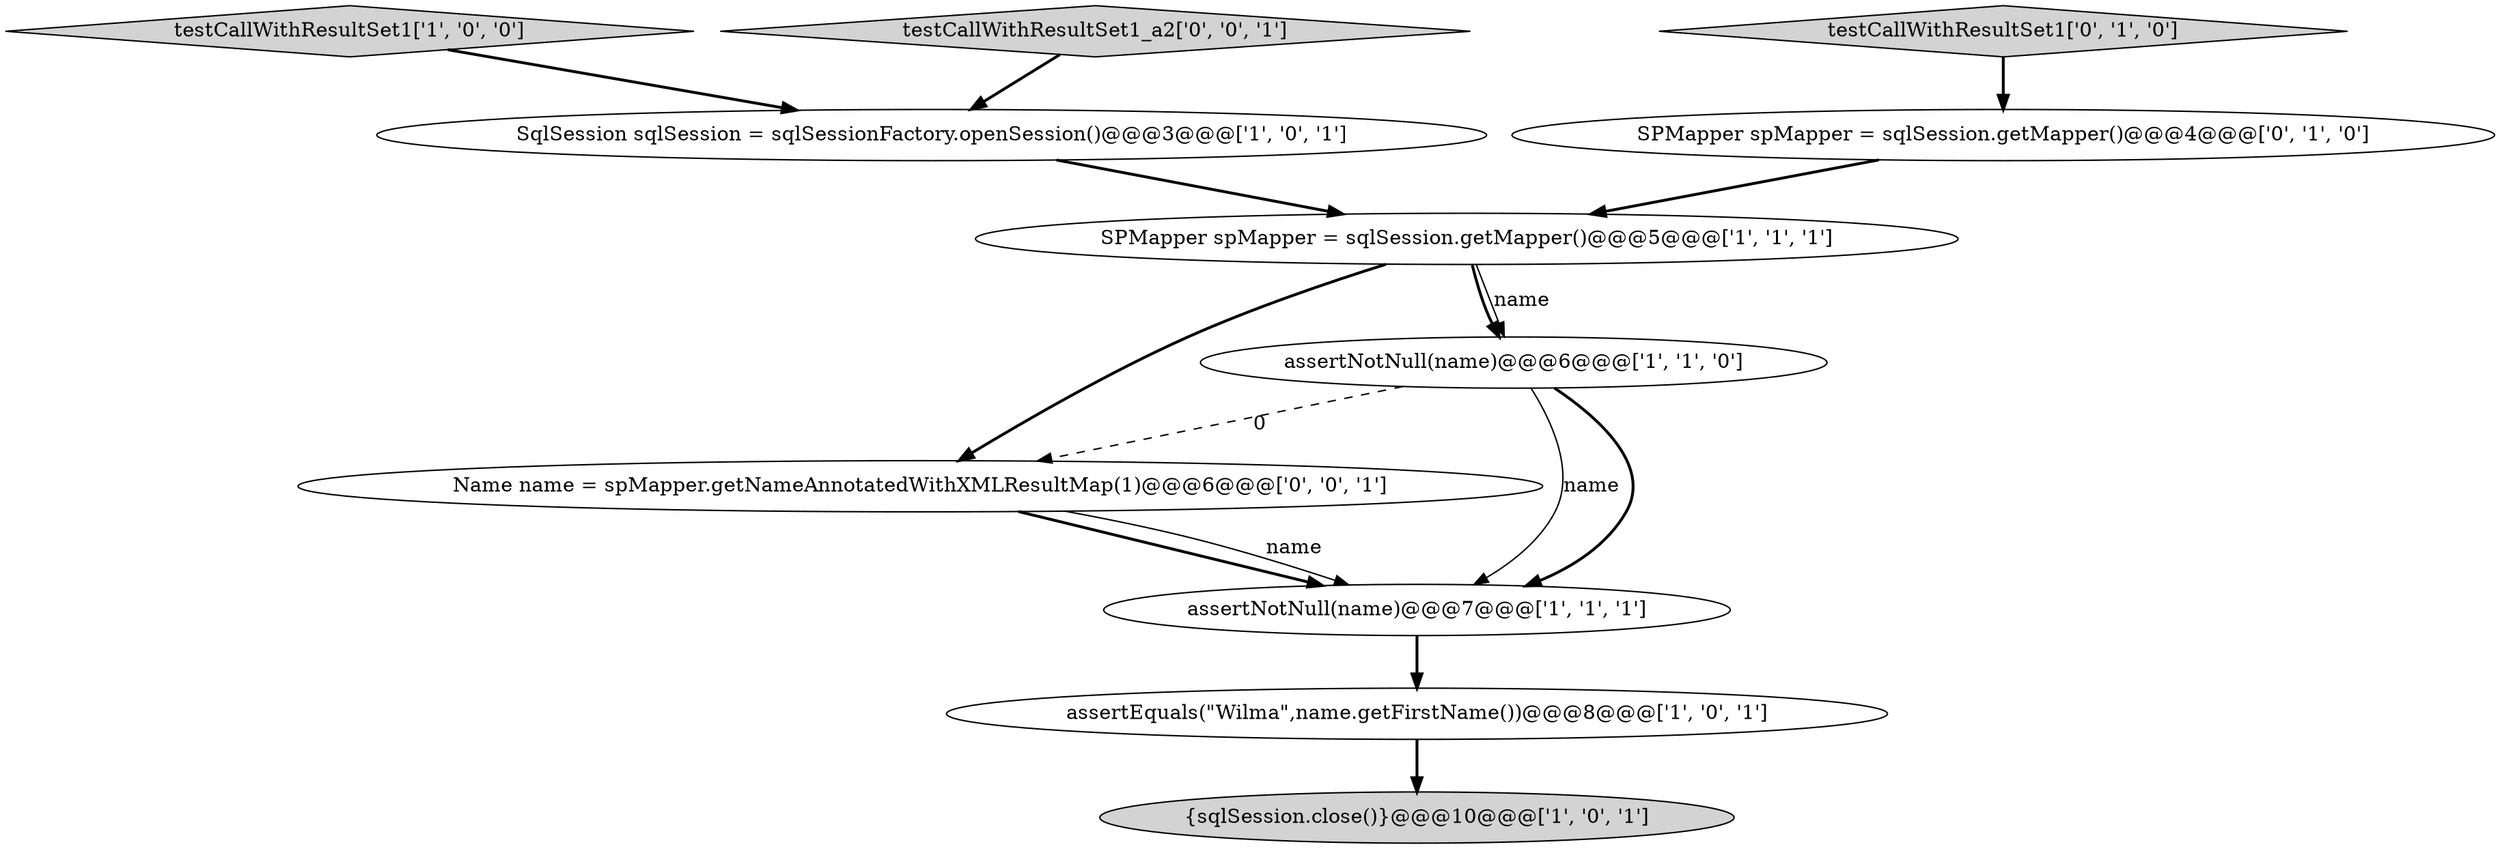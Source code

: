 digraph {
9 [style = filled, label = "Name name = spMapper.getNameAnnotatedWithXMLResultMap(1)@@@6@@@['0', '0', '1']", fillcolor = white, shape = ellipse image = "AAA0AAABBB3BBB"];
4 [style = filled, label = "testCallWithResultSet1['1', '0', '0']", fillcolor = lightgray, shape = diamond image = "AAA0AAABBB1BBB"];
7 [style = filled, label = "testCallWithResultSet1['0', '1', '0']", fillcolor = lightgray, shape = diamond image = "AAA0AAABBB2BBB"];
0 [style = filled, label = "{sqlSession.close()}@@@10@@@['1', '0', '1']", fillcolor = lightgray, shape = ellipse image = "AAA0AAABBB1BBB"];
2 [style = filled, label = "SqlSession sqlSession = sqlSessionFactory.openSession()@@@3@@@['1', '0', '1']", fillcolor = white, shape = ellipse image = "AAA0AAABBB1BBB"];
6 [style = filled, label = "assertNotNull(name)@@@6@@@['1', '1', '0']", fillcolor = white, shape = ellipse image = "AAA0AAABBB1BBB"];
8 [style = filled, label = "SPMapper spMapper = sqlSession.getMapper()@@@4@@@['0', '1', '0']", fillcolor = white, shape = ellipse image = "AAA0AAABBB2BBB"];
3 [style = filled, label = "assertEquals(\"Wilma\",name.getFirstName())@@@8@@@['1', '0', '1']", fillcolor = white, shape = ellipse image = "AAA0AAABBB1BBB"];
5 [style = filled, label = "assertNotNull(name)@@@7@@@['1', '1', '1']", fillcolor = white, shape = ellipse image = "AAA0AAABBB1BBB"];
10 [style = filled, label = "testCallWithResultSet1_a2['0', '0', '1']", fillcolor = lightgray, shape = diamond image = "AAA0AAABBB3BBB"];
1 [style = filled, label = "SPMapper spMapper = sqlSession.getMapper()@@@5@@@['1', '1', '1']", fillcolor = white, shape = ellipse image = "AAA0AAABBB1BBB"];
9->5 [style = bold, label=""];
5->3 [style = bold, label=""];
8->1 [style = bold, label=""];
6->5 [style = solid, label="name"];
6->5 [style = bold, label=""];
10->2 [style = bold, label=""];
1->9 [style = bold, label=""];
1->6 [style = bold, label=""];
4->2 [style = bold, label=""];
7->8 [style = bold, label=""];
9->5 [style = solid, label="name"];
2->1 [style = bold, label=""];
1->6 [style = solid, label="name"];
3->0 [style = bold, label=""];
6->9 [style = dashed, label="0"];
}
